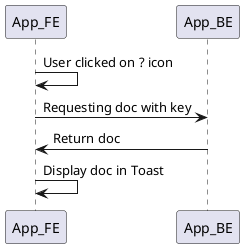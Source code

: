 @startuml
participant App_FE
participant App_BE

App_FE -> App_FE: User clicked on ? icon
App_FE -> App_BE: Requesting doc with key
App_BE -> App_FE: Return doc
App_FE -> App_FE: Display doc in Toast
@enduml